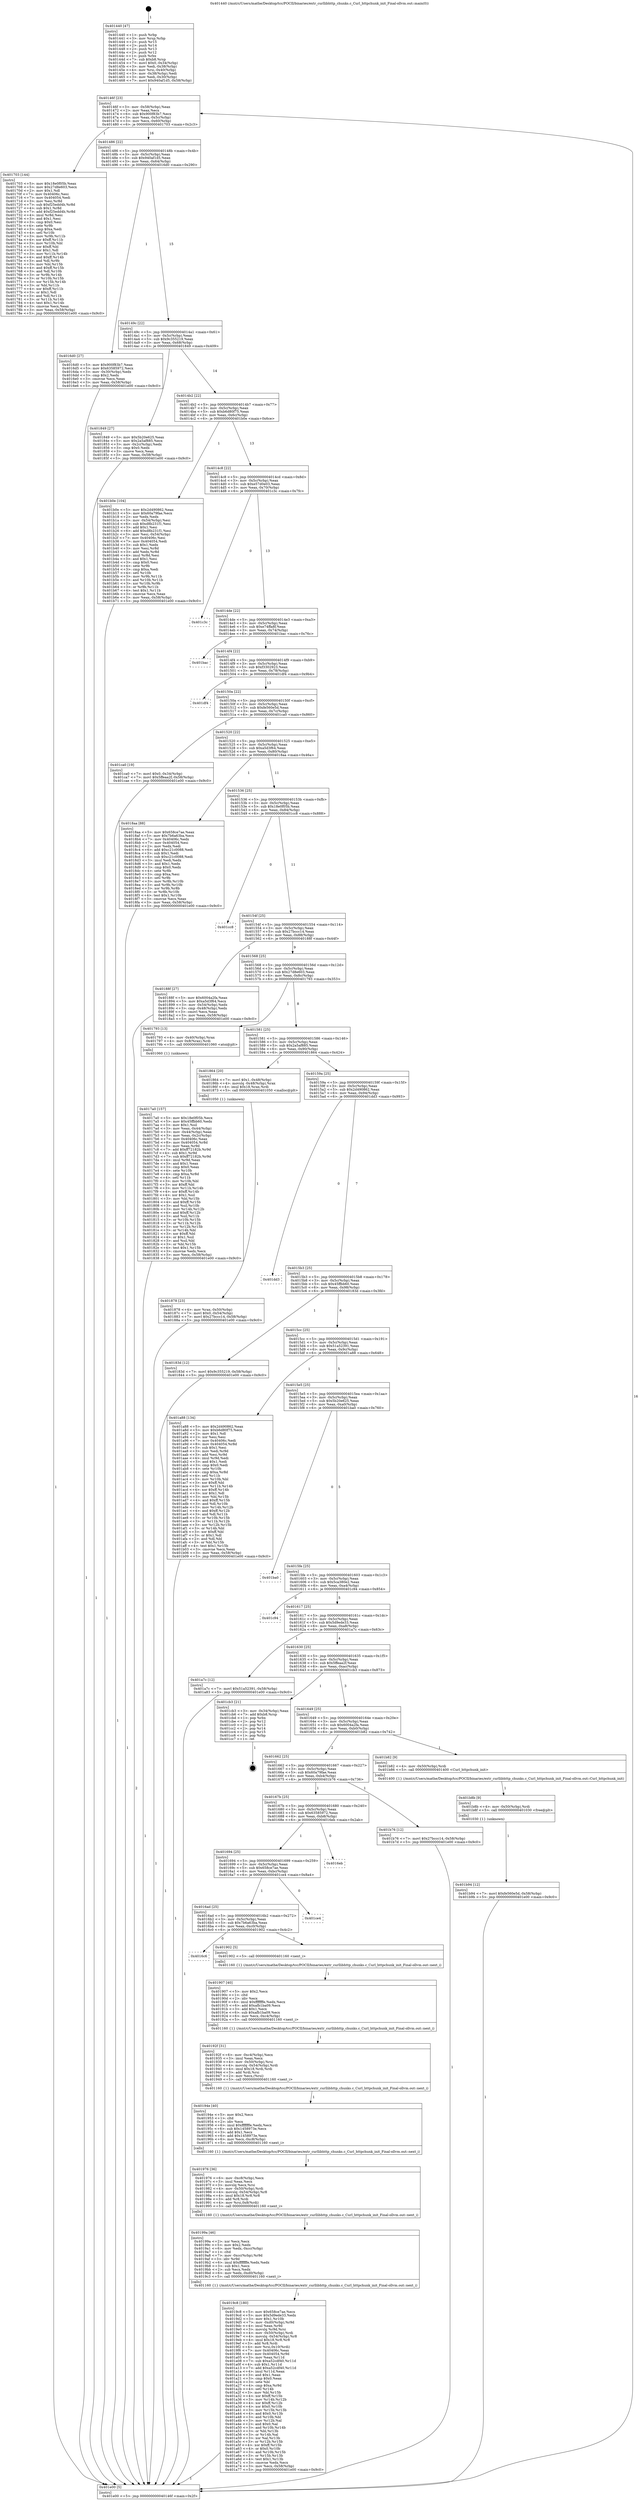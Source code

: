 digraph "0x401440" {
  label = "0x401440 (/mnt/c/Users/mathe/Desktop/tcc/POCII/binaries/extr_curllibhttp_chunks.c_Curl_httpchunk_init_Final-ollvm.out::main(0))"
  labelloc = "t"
  node[shape=record]

  Entry [label="",width=0.3,height=0.3,shape=circle,fillcolor=black,style=filled]
  "0x40146f" [label="{
     0x40146f [23]\l
     | [instrs]\l
     &nbsp;&nbsp;0x40146f \<+3\>: mov -0x58(%rbp),%eax\l
     &nbsp;&nbsp;0x401472 \<+2\>: mov %eax,%ecx\l
     &nbsp;&nbsp;0x401474 \<+6\>: sub $0x900f83b7,%ecx\l
     &nbsp;&nbsp;0x40147a \<+3\>: mov %eax,-0x5c(%rbp)\l
     &nbsp;&nbsp;0x40147d \<+3\>: mov %ecx,-0x60(%rbp)\l
     &nbsp;&nbsp;0x401480 \<+6\>: je 0000000000401703 \<main+0x2c3\>\l
  }"]
  "0x401703" [label="{
     0x401703 [144]\l
     | [instrs]\l
     &nbsp;&nbsp;0x401703 \<+5\>: mov $0x18e0f05b,%eax\l
     &nbsp;&nbsp;0x401708 \<+5\>: mov $0x27d8e603,%ecx\l
     &nbsp;&nbsp;0x40170d \<+2\>: mov $0x1,%dl\l
     &nbsp;&nbsp;0x40170f \<+7\>: mov 0x40406c,%esi\l
     &nbsp;&nbsp;0x401716 \<+7\>: mov 0x404054,%edi\l
     &nbsp;&nbsp;0x40171d \<+3\>: mov %esi,%r8d\l
     &nbsp;&nbsp;0x401720 \<+7\>: sub $0xf25edd4b,%r8d\l
     &nbsp;&nbsp;0x401727 \<+4\>: sub $0x1,%r8d\l
     &nbsp;&nbsp;0x40172b \<+7\>: add $0xf25edd4b,%r8d\l
     &nbsp;&nbsp;0x401732 \<+4\>: imul %r8d,%esi\l
     &nbsp;&nbsp;0x401736 \<+3\>: and $0x1,%esi\l
     &nbsp;&nbsp;0x401739 \<+3\>: cmp $0x0,%esi\l
     &nbsp;&nbsp;0x40173c \<+4\>: sete %r9b\l
     &nbsp;&nbsp;0x401740 \<+3\>: cmp $0xa,%edi\l
     &nbsp;&nbsp;0x401743 \<+4\>: setl %r10b\l
     &nbsp;&nbsp;0x401747 \<+3\>: mov %r9b,%r11b\l
     &nbsp;&nbsp;0x40174a \<+4\>: xor $0xff,%r11b\l
     &nbsp;&nbsp;0x40174e \<+3\>: mov %r10b,%bl\l
     &nbsp;&nbsp;0x401751 \<+3\>: xor $0xff,%bl\l
     &nbsp;&nbsp;0x401754 \<+3\>: xor $0x1,%dl\l
     &nbsp;&nbsp;0x401757 \<+3\>: mov %r11b,%r14b\l
     &nbsp;&nbsp;0x40175a \<+4\>: and $0xff,%r14b\l
     &nbsp;&nbsp;0x40175e \<+3\>: and %dl,%r9b\l
     &nbsp;&nbsp;0x401761 \<+3\>: mov %bl,%r15b\l
     &nbsp;&nbsp;0x401764 \<+4\>: and $0xff,%r15b\l
     &nbsp;&nbsp;0x401768 \<+3\>: and %dl,%r10b\l
     &nbsp;&nbsp;0x40176b \<+3\>: or %r9b,%r14b\l
     &nbsp;&nbsp;0x40176e \<+3\>: or %r10b,%r15b\l
     &nbsp;&nbsp;0x401771 \<+3\>: xor %r15b,%r14b\l
     &nbsp;&nbsp;0x401774 \<+3\>: or %bl,%r11b\l
     &nbsp;&nbsp;0x401777 \<+4\>: xor $0xff,%r11b\l
     &nbsp;&nbsp;0x40177b \<+3\>: or $0x1,%dl\l
     &nbsp;&nbsp;0x40177e \<+3\>: and %dl,%r11b\l
     &nbsp;&nbsp;0x401781 \<+3\>: or %r11b,%r14b\l
     &nbsp;&nbsp;0x401784 \<+4\>: test $0x1,%r14b\l
     &nbsp;&nbsp;0x401788 \<+3\>: cmovne %ecx,%eax\l
     &nbsp;&nbsp;0x40178b \<+3\>: mov %eax,-0x58(%rbp)\l
     &nbsp;&nbsp;0x40178e \<+5\>: jmp 0000000000401e00 \<main+0x9c0\>\l
  }"]
  "0x401486" [label="{
     0x401486 [22]\l
     | [instrs]\l
     &nbsp;&nbsp;0x401486 \<+5\>: jmp 000000000040148b \<main+0x4b\>\l
     &nbsp;&nbsp;0x40148b \<+3\>: mov -0x5c(%rbp),%eax\l
     &nbsp;&nbsp;0x40148e \<+5\>: sub $0x940af1d5,%eax\l
     &nbsp;&nbsp;0x401493 \<+3\>: mov %eax,-0x64(%rbp)\l
     &nbsp;&nbsp;0x401496 \<+6\>: je 00000000004016d0 \<main+0x290\>\l
  }"]
  Exit [label="",width=0.3,height=0.3,shape=circle,fillcolor=black,style=filled,peripheries=2]
  "0x4016d0" [label="{
     0x4016d0 [27]\l
     | [instrs]\l
     &nbsp;&nbsp;0x4016d0 \<+5\>: mov $0x900f83b7,%eax\l
     &nbsp;&nbsp;0x4016d5 \<+5\>: mov $0x63585972,%ecx\l
     &nbsp;&nbsp;0x4016da \<+3\>: mov -0x30(%rbp),%edx\l
     &nbsp;&nbsp;0x4016dd \<+3\>: cmp $0x2,%edx\l
     &nbsp;&nbsp;0x4016e0 \<+3\>: cmovne %ecx,%eax\l
     &nbsp;&nbsp;0x4016e3 \<+3\>: mov %eax,-0x58(%rbp)\l
     &nbsp;&nbsp;0x4016e6 \<+5\>: jmp 0000000000401e00 \<main+0x9c0\>\l
  }"]
  "0x40149c" [label="{
     0x40149c [22]\l
     | [instrs]\l
     &nbsp;&nbsp;0x40149c \<+5\>: jmp 00000000004014a1 \<main+0x61\>\l
     &nbsp;&nbsp;0x4014a1 \<+3\>: mov -0x5c(%rbp),%eax\l
     &nbsp;&nbsp;0x4014a4 \<+5\>: sub $0x9c355219,%eax\l
     &nbsp;&nbsp;0x4014a9 \<+3\>: mov %eax,-0x68(%rbp)\l
     &nbsp;&nbsp;0x4014ac \<+6\>: je 0000000000401849 \<main+0x409\>\l
  }"]
  "0x401e00" [label="{
     0x401e00 [5]\l
     | [instrs]\l
     &nbsp;&nbsp;0x401e00 \<+5\>: jmp 000000000040146f \<main+0x2f\>\l
  }"]
  "0x401440" [label="{
     0x401440 [47]\l
     | [instrs]\l
     &nbsp;&nbsp;0x401440 \<+1\>: push %rbp\l
     &nbsp;&nbsp;0x401441 \<+3\>: mov %rsp,%rbp\l
     &nbsp;&nbsp;0x401444 \<+2\>: push %r15\l
     &nbsp;&nbsp;0x401446 \<+2\>: push %r14\l
     &nbsp;&nbsp;0x401448 \<+2\>: push %r13\l
     &nbsp;&nbsp;0x40144a \<+2\>: push %r12\l
     &nbsp;&nbsp;0x40144c \<+1\>: push %rbx\l
     &nbsp;&nbsp;0x40144d \<+7\>: sub $0xb8,%rsp\l
     &nbsp;&nbsp;0x401454 \<+7\>: movl $0x0,-0x34(%rbp)\l
     &nbsp;&nbsp;0x40145b \<+3\>: mov %edi,-0x38(%rbp)\l
     &nbsp;&nbsp;0x40145e \<+4\>: mov %rsi,-0x40(%rbp)\l
     &nbsp;&nbsp;0x401462 \<+3\>: mov -0x38(%rbp),%edi\l
     &nbsp;&nbsp;0x401465 \<+3\>: mov %edi,-0x30(%rbp)\l
     &nbsp;&nbsp;0x401468 \<+7\>: movl $0x940af1d5,-0x58(%rbp)\l
  }"]
  "0x401b94" [label="{
     0x401b94 [12]\l
     | [instrs]\l
     &nbsp;&nbsp;0x401b94 \<+7\>: movl $0xfe560e5d,-0x58(%rbp)\l
     &nbsp;&nbsp;0x401b9b \<+5\>: jmp 0000000000401e00 \<main+0x9c0\>\l
  }"]
  "0x401849" [label="{
     0x401849 [27]\l
     | [instrs]\l
     &nbsp;&nbsp;0x401849 \<+5\>: mov $0x5b20e625,%eax\l
     &nbsp;&nbsp;0x40184e \<+5\>: mov $0x2a5af885,%ecx\l
     &nbsp;&nbsp;0x401853 \<+3\>: mov -0x2c(%rbp),%edx\l
     &nbsp;&nbsp;0x401856 \<+3\>: cmp $0x0,%edx\l
     &nbsp;&nbsp;0x401859 \<+3\>: cmove %ecx,%eax\l
     &nbsp;&nbsp;0x40185c \<+3\>: mov %eax,-0x58(%rbp)\l
     &nbsp;&nbsp;0x40185f \<+5\>: jmp 0000000000401e00 \<main+0x9c0\>\l
  }"]
  "0x4014b2" [label="{
     0x4014b2 [22]\l
     | [instrs]\l
     &nbsp;&nbsp;0x4014b2 \<+5\>: jmp 00000000004014b7 \<main+0x77\>\l
     &nbsp;&nbsp;0x4014b7 \<+3\>: mov -0x5c(%rbp),%eax\l
     &nbsp;&nbsp;0x4014ba \<+5\>: sub $0xb6d80f75,%eax\l
     &nbsp;&nbsp;0x4014bf \<+3\>: mov %eax,-0x6c(%rbp)\l
     &nbsp;&nbsp;0x4014c2 \<+6\>: je 0000000000401b0e \<main+0x6ce\>\l
  }"]
  "0x401b8b" [label="{
     0x401b8b [9]\l
     | [instrs]\l
     &nbsp;&nbsp;0x401b8b \<+4\>: mov -0x50(%rbp),%rdi\l
     &nbsp;&nbsp;0x401b8f \<+5\>: call 0000000000401030 \<free@plt\>\l
     | [calls]\l
     &nbsp;&nbsp;0x401030 \{1\} (unknown)\l
  }"]
  "0x401b0e" [label="{
     0x401b0e [104]\l
     | [instrs]\l
     &nbsp;&nbsp;0x401b0e \<+5\>: mov $0x2d490862,%eax\l
     &nbsp;&nbsp;0x401b13 \<+5\>: mov $0x60a79fae,%ecx\l
     &nbsp;&nbsp;0x401b18 \<+2\>: xor %edx,%edx\l
     &nbsp;&nbsp;0x401b1a \<+3\>: mov -0x54(%rbp),%esi\l
     &nbsp;&nbsp;0x401b1d \<+6\>: sub $0xd8b231f1,%esi\l
     &nbsp;&nbsp;0x401b23 \<+3\>: add $0x1,%esi\l
     &nbsp;&nbsp;0x401b26 \<+6\>: add $0xd8b231f1,%esi\l
     &nbsp;&nbsp;0x401b2c \<+3\>: mov %esi,-0x54(%rbp)\l
     &nbsp;&nbsp;0x401b2f \<+7\>: mov 0x40406c,%esi\l
     &nbsp;&nbsp;0x401b36 \<+7\>: mov 0x404054,%edi\l
     &nbsp;&nbsp;0x401b3d \<+3\>: sub $0x1,%edx\l
     &nbsp;&nbsp;0x401b40 \<+3\>: mov %esi,%r8d\l
     &nbsp;&nbsp;0x401b43 \<+3\>: add %edx,%r8d\l
     &nbsp;&nbsp;0x401b46 \<+4\>: imul %r8d,%esi\l
     &nbsp;&nbsp;0x401b4a \<+3\>: and $0x1,%esi\l
     &nbsp;&nbsp;0x401b4d \<+3\>: cmp $0x0,%esi\l
     &nbsp;&nbsp;0x401b50 \<+4\>: sete %r9b\l
     &nbsp;&nbsp;0x401b54 \<+3\>: cmp $0xa,%edi\l
     &nbsp;&nbsp;0x401b57 \<+4\>: setl %r10b\l
     &nbsp;&nbsp;0x401b5b \<+3\>: mov %r9b,%r11b\l
     &nbsp;&nbsp;0x401b5e \<+3\>: and %r10b,%r11b\l
     &nbsp;&nbsp;0x401b61 \<+3\>: xor %r10b,%r9b\l
     &nbsp;&nbsp;0x401b64 \<+3\>: or %r9b,%r11b\l
     &nbsp;&nbsp;0x401b67 \<+4\>: test $0x1,%r11b\l
     &nbsp;&nbsp;0x401b6b \<+3\>: cmovne %ecx,%eax\l
     &nbsp;&nbsp;0x401b6e \<+3\>: mov %eax,-0x58(%rbp)\l
     &nbsp;&nbsp;0x401b71 \<+5\>: jmp 0000000000401e00 \<main+0x9c0\>\l
  }"]
  "0x4014c8" [label="{
     0x4014c8 [22]\l
     | [instrs]\l
     &nbsp;&nbsp;0x4014c8 \<+5\>: jmp 00000000004014cd \<main+0x8d\>\l
     &nbsp;&nbsp;0x4014cd \<+3\>: mov -0x5c(%rbp),%eax\l
     &nbsp;&nbsp;0x4014d0 \<+5\>: sub $0xe57d0e03,%eax\l
     &nbsp;&nbsp;0x4014d5 \<+3\>: mov %eax,-0x70(%rbp)\l
     &nbsp;&nbsp;0x4014d8 \<+6\>: je 0000000000401c3c \<main+0x7fc\>\l
  }"]
  "0x4019c8" [label="{
     0x4019c8 [180]\l
     | [instrs]\l
     &nbsp;&nbsp;0x4019c8 \<+5\>: mov $0x658ce7ae,%ecx\l
     &nbsp;&nbsp;0x4019cd \<+5\>: mov $0x5d9ede33,%edx\l
     &nbsp;&nbsp;0x4019d2 \<+3\>: mov $0x1,%r10b\l
     &nbsp;&nbsp;0x4019d5 \<+7\>: mov -0xd0(%rbp),%r9d\l
     &nbsp;&nbsp;0x4019dc \<+4\>: imul %eax,%r9d\l
     &nbsp;&nbsp;0x4019e0 \<+3\>: movslq %r9d,%rsi\l
     &nbsp;&nbsp;0x4019e3 \<+4\>: mov -0x50(%rbp),%rdi\l
     &nbsp;&nbsp;0x4019e7 \<+4\>: movslq -0x54(%rbp),%r8\l
     &nbsp;&nbsp;0x4019eb \<+4\>: imul $0x18,%r8,%r8\l
     &nbsp;&nbsp;0x4019ef \<+3\>: add %r8,%rdi\l
     &nbsp;&nbsp;0x4019f2 \<+4\>: mov %rsi,0x10(%rdi)\l
     &nbsp;&nbsp;0x4019f6 \<+7\>: mov 0x40406c,%eax\l
     &nbsp;&nbsp;0x4019fd \<+8\>: mov 0x404054,%r9d\l
     &nbsp;&nbsp;0x401a05 \<+3\>: mov %eax,%r11d\l
     &nbsp;&nbsp;0x401a08 \<+7\>: sub $0xa52cdf40,%r11d\l
     &nbsp;&nbsp;0x401a0f \<+4\>: sub $0x1,%r11d\l
     &nbsp;&nbsp;0x401a13 \<+7\>: add $0xa52cdf40,%r11d\l
     &nbsp;&nbsp;0x401a1a \<+4\>: imul %r11d,%eax\l
     &nbsp;&nbsp;0x401a1e \<+3\>: and $0x1,%eax\l
     &nbsp;&nbsp;0x401a21 \<+3\>: cmp $0x0,%eax\l
     &nbsp;&nbsp;0x401a24 \<+3\>: sete %bl\l
     &nbsp;&nbsp;0x401a27 \<+4\>: cmp $0xa,%r9d\l
     &nbsp;&nbsp;0x401a2b \<+4\>: setl %r14b\l
     &nbsp;&nbsp;0x401a2f \<+3\>: mov %bl,%r15b\l
     &nbsp;&nbsp;0x401a32 \<+4\>: xor $0xff,%r15b\l
     &nbsp;&nbsp;0x401a36 \<+3\>: mov %r14b,%r12b\l
     &nbsp;&nbsp;0x401a39 \<+4\>: xor $0xff,%r12b\l
     &nbsp;&nbsp;0x401a3d \<+4\>: xor $0x0,%r10b\l
     &nbsp;&nbsp;0x401a41 \<+3\>: mov %r15b,%r13b\l
     &nbsp;&nbsp;0x401a44 \<+4\>: and $0x0,%r13b\l
     &nbsp;&nbsp;0x401a48 \<+3\>: and %r10b,%bl\l
     &nbsp;&nbsp;0x401a4b \<+3\>: mov %r12b,%al\l
     &nbsp;&nbsp;0x401a4e \<+2\>: and $0x0,%al\l
     &nbsp;&nbsp;0x401a50 \<+3\>: and %r10b,%r14b\l
     &nbsp;&nbsp;0x401a53 \<+3\>: or %bl,%r13b\l
     &nbsp;&nbsp;0x401a56 \<+3\>: or %r14b,%al\l
     &nbsp;&nbsp;0x401a59 \<+3\>: xor %al,%r13b\l
     &nbsp;&nbsp;0x401a5c \<+3\>: or %r12b,%r15b\l
     &nbsp;&nbsp;0x401a5f \<+4\>: xor $0xff,%r15b\l
     &nbsp;&nbsp;0x401a63 \<+4\>: or $0x0,%r10b\l
     &nbsp;&nbsp;0x401a67 \<+3\>: and %r10b,%r15b\l
     &nbsp;&nbsp;0x401a6a \<+3\>: or %r15b,%r13b\l
     &nbsp;&nbsp;0x401a6d \<+4\>: test $0x1,%r13b\l
     &nbsp;&nbsp;0x401a71 \<+3\>: cmovne %edx,%ecx\l
     &nbsp;&nbsp;0x401a74 \<+3\>: mov %ecx,-0x58(%rbp)\l
     &nbsp;&nbsp;0x401a77 \<+5\>: jmp 0000000000401e00 \<main+0x9c0\>\l
  }"]
  "0x401c3c" [label="{
     0x401c3c\l
  }", style=dashed]
  "0x4014de" [label="{
     0x4014de [22]\l
     | [instrs]\l
     &nbsp;&nbsp;0x4014de \<+5\>: jmp 00000000004014e3 \<main+0xa3\>\l
     &nbsp;&nbsp;0x4014e3 \<+3\>: mov -0x5c(%rbp),%eax\l
     &nbsp;&nbsp;0x4014e6 \<+5\>: sub $0xe74ffa8f,%eax\l
     &nbsp;&nbsp;0x4014eb \<+3\>: mov %eax,-0x74(%rbp)\l
     &nbsp;&nbsp;0x4014ee \<+6\>: je 0000000000401bac \<main+0x76c\>\l
  }"]
  "0x40199a" [label="{
     0x40199a [46]\l
     | [instrs]\l
     &nbsp;&nbsp;0x40199a \<+2\>: xor %ecx,%ecx\l
     &nbsp;&nbsp;0x40199c \<+5\>: mov $0x2,%edx\l
     &nbsp;&nbsp;0x4019a1 \<+6\>: mov %edx,-0xcc(%rbp)\l
     &nbsp;&nbsp;0x4019a7 \<+1\>: cltd\l
     &nbsp;&nbsp;0x4019a8 \<+7\>: mov -0xcc(%rbp),%r9d\l
     &nbsp;&nbsp;0x4019af \<+3\>: idiv %r9d\l
     &nbsp;&nbsp;0x4019b2 \<+6\>: imul $0xfffffffe,%edx,%edx\l
     &nbsp;&nbsp;0x4019b8 \<+3\>: sub $0x1,%ecx\l
     &nbsp;&nbsp;0x4019bb \<+2\>: sub %ecx,%edx\l
     &nbsp;&nbsp;0x4019bd \<+6\>: mov %edx,-0xd0(%rbp)\l
     &nbsp;&nbsp;0x4019c3 \<+5\>: call 0000000000401160 \<next_i\>\l
     | [calls]\l
     &nbsp;&nbsp;0x401160 \{1\} (/mnt/c/Users/mathe/Desktop/tcc/POCII/binaries/extr_curllibhttp_chunks.c_Curl_httpchunk_init_Final-ollvm.out::next_i)\l
  }"]
  "0x401bac" [label="{
     0x401bac\l
  }", style=dashed]
  "0x4014f4" [label="{
     0x4014f4 [22]\l
     | [instrs]\l
     &nbsp;&nbsp;0x4014f4 \<+5\>: jmp 00000000004014f9 \<main+0xb9\>\l
     &nbsp;&nbsp;0x4014f9 \<+3\>: mov -0x5c(%rbp),%eax\l
     &nbsp;&nbsp;0x4014fc \<+5\>: sub $0xf3302923,%eax\l
     &nbsp;&nbsp;0x401501 \<+3\>: mov %eax,-0x78(%rbp)\l
     &nbsp;&nbsp;0x401504 \<+6\>: je 0000000000401df4 \<main+0x9b4\>\l
  }"]
  "0x401976" [label="{
     0x401976 [36]\l
     | [instrs]\l
     &nbsp;&nbsp;0x401976 \<+6\>: mov -0xc8(%rbp),%ecx\l
     &nbsp;&nbsp;0x40197c \<+3\>: imul %eax,%ecx\l
     &nbsp;&nbsp;0x40197f \<+3\>: movslq %ecx,%rsi\l
     &nbsp;&nbsp;0x401982 \<+4\>: mov -0x50(%rbp),%rdi\l
     &nbsp;&nbsp;0x401986 \<+4\>: movslq -0x54(%rbp),%r8\l
     &nbsp;&nbsp;0x40198a \<+4\>: imul $0x18,%r8,%r8\l
     &nbsp;&nbsp;0x40198e \<+3\>: add %r8,%rdi\l
     &nbsp;&nbsp;0x401991 \<+4\>: mov %rsi,0x8(%rdi)\l
     &nbsp;&nbsp;0x401995 \<+5\>: call 0000000000401160 \<next_i\>\l
     | [calls]\l
     &nbsp;&nbsp;0x401160 \{1\} (/mnt/c/Users/mathe/Desktop/tcc/POCII/binaries/extr_curllibhttp_chunks.c_Curl_httpchunk_init_Final-ollvm.out::next_i)\l
  }"]
  "0x401df4" [label="{
     0x401df4\l
  }", style=dashed]
  "0x40150a" [label="{
     0x40150a [22]\l
     | [instrs]\l
     &nbsp;&nbsp;0x40150a \<+5\>: jmp 000000000040150f \<main+0xcf\>\l
     &nbsp;&nbsp;0x40150f \<+3\>: mov -0x5c(%rbp),%eax\l
     &nbsp;&nbsp;0x401512 \<+5\>: sub $0xfe560e5d,%eax\l
     &nbsp;&nbsp;0x401517 \<+3\>: mov %eax,-0x7c(%rbp)\l
     &nbsp;&nbsp;0x40151a \<+6\>: je 0000000000401ca0 \<main+0x860\>\l
  }"]
  "0x40194e" [label="{
     0x40194e [40]\l
     | [instrs]\l
     &nbsp;&nbsp;0x40194e \<+5\>: mov $0x2,%ecx\l
     &nbsp;&nbsp;0x401953 \<+1\>: cltd\l
     &nbsp;&nbsp;0x401954 \<+2\>: idiv %ecx\l
     &nbsp;&nbsp;0x401956 \<+6\>: imul $0xfffffffe,%edx,%ecx\l
     &nbsp;&nbsp;0x40195c \<+6\>: sub $0x1458973e,%ecx\l
     &nbsp;&nbsp;0x401962 \<+3\>: add $0x1,%ecx\l
     &nbsp;&nbsp;0x401965 \<+6\>: add $0x1458973e,%ecx\l
     &nbsp;&nbsp;0x40196b \<+6\>: mov %ecx,-0xc8(%rbp)\l
     &nbsp;&nbsp;0x401971 \<+5\>: call 0000000000401160 \<next_i\>\l
     | [calls]\l
     &nbsp;&nbsp;0x401160 \{1\} (/mnt/c/Users/mathe/Desktop/tcc/POCII/binaries/extr_curllibhttp_chunks.c_Curl_httpchunk_init_Final-ollvm.out::next_i)\l
  }"]
  "0x401ca0" [label="{
     0x401ca0 [19]\l
     | [instrs]\l
     &nbsp;&nbsp;0x401ca0 \<+7\>: movl $0x0,-0x34(%rbp)\l
     &nbsp;&nbsp;0x401ca7 \<+7\>: movl $0x5ffeaa2f,-0x58(%rbp)\l
     &nbsp;&nbsp;0x401cae \<+5\>: jmp 0000000000401e00 \<main+0x9c0\>\l
  }"]
  "0x401520" [label="{
     0x401520 [22]\l
     | [instrs]\l
     &nbsp;&nbsp;0x401520 \<+5\>: jmp 0000000000401525 \<main+0xe5\>\l
     &nbsp;&nbsp;0x401525 \<+3\>: mov -0x5c(%rbp),%eax\l
     &nbsp;&nbsp;0x401528 \<+5\>: sub $0xa5d3f64,%eax\l
     &nbsp;&nbsp;0x40152d \<+3\>: mov %eax,-0x80(%rbp)\l
     &nbsp;&nbsp;0x401530 \<+6\>: je 00000000004018aa \<main+0x46a\>\l
  }"]
  "0x40192f" [label="{
     0x40192f [31]\l
     | [instrs]\l
     &nbsp;&nbsp;0x40192f \<+6\>: mov -0xc4(%rbp),%ecx\l
     &nbsp;&nbsp;0x401935 \<+3\>: imul %eax,%ecx\l
     &nbsp;&nbsp;0x401938 \<+4\>: mov -0x50(%rbp),%rsi\l
     &nbsp;&nbsp;0x40193c \<+4\>: movslq -0x54(%rbp),%rdi\l
     &nbsp;&nbsp;0x401940 \<+4\>: imul $0x18,%rdi,%rdi\l
     &nbsp;&nbsp;0x401944 \<+3\>: add %rdi,%rsi\l
     &nbsp;&nbsp;0x401947 \<+2\>: mov %ecx,(%rsi)\l
     &nbsp;&nbsp;0x401949 \<+5\>: call 0000000000401160 \<next_i\>\l
     | [calls]\l
     &nbsp;&nbsp;0x401160 \{1\} (/mnt/c/Users/mathe/Desktop/tcc/POCII/binaries/extr_curllibhttp_chunks.c_Curl_httpchunk_init_Final-ollvm.out::next_i)\l
  }"]
  "0x4018aa" [label="{
     0x4018aa [88]\l
     | [instrs]\l
     &nbsp;&nbsp;0x4018aa \<+5\>: mov $0x658ce7ae,%eax\l
     &nbsp;&nbsp;0x4018af \<+5\>: mov $0x7b6a63ba,%ecx\l
     &nbsp;&nbsp;0x4018b4 \<+7\>: mov 0x40406c,%edx\l
     &nbsp;&nbsp;0x4018bb \<+7\>: mov 0x404054,%esi\l
     &nbsp;&nbsp;0x4018c2 \<+2\>: mov %edx,%edi\l
     &nbsp;&nbsp;0x4018c4 \<+6\>: add $0xc21c0088,%edi\l
     &nbsp;&nbsp;0x4018ca \<+3\>: sub $0x1,%edi\l
     &nbsp;&nbsp;0x4018cd \<+6\>: sub $0xc21c0088,%edi\l
     &nbsp;&nbsp;0x4018d3 \<+3\>: imul %edi,%edx\l
     &nbsp;&nbsp;0x4018d6 \<+3\>: and $0x1,%edx\l
     &nbsp;&nbsp;0x4018d9 \<+3\>: cmp $0x0,%edx\l
     &nbsp;&nbsp;0x4018dc \<+4\>: sete %r8b\l
     &nbsp;&nbsp;0x4018e0 \<+3\>: cmp $0xa,%esi\l
     &nbsp;&nbsp;0x4018e3 \<+4\>: setl %r9b\l
     &nbsp;&nbsp;0x4018e7 \<+3\>: mov %r8b,%r10b\l
     &nbsp;&nbsp;0x4018ea \<+3\>: and %r9b,%r10b\l
     &nbsp;&nbsp;0x4018ed \<+3\>: xor %r9b,%r8b\l
     &nbsp;&nbsp;0x4018f0 \<+3\>: or %r8b,%r10b\l
     &nbsp;&nbsp;0x4018f3 \<+4\>: test $0x1,%r10b\l
     &nbsp;&nbsp;0x4018f7 \<+3\>: cmovne %ecx,%eax\l
     &nbsp;&nbsp;0x4018fa \<+3\>: mov %eax,-0x58(%rbp)\l
     &nbsp;&nbsp;0x4018fd \<+5\>: jmp 0000000000401e00 \<main+0x9c0\>\l
  }"]
  "0x401536" [label="{
     0x401536 [25]\l
     | [instrs]\l
     &nbsp;&nbsp;0x401536 \<+5\>: jmp 000000000040153b \<main+0xfb\>\l
     &nbsp;&nbsp;0x40153b \<+3\>: mov -0x5c(%rbp),%eax\l
     &nbsp;&nbsp;0x40153e \<+5\>: sub $0x18e0f05b,%eax\l
     &nbsp;&nbsp;0x401543 \<+6\>: mov %eax,-0x84(%rbp)\l
     &nbsp;&nbsp;0x401549 \<+6\>: je 0000000000401cc8 \<main+0x888\>\l
  }"]
  "0x401907" [label="{
     0x401907 [40]\l
     | [instrs]\l
     &nbsp;&nbsp;0x401907 \<+5\>: mov $0x2,%ecx\l
     &nbsp;&nbsp;0x40190c \<+1\>: cltd\l
     &nbsp;&nbsp;0x40190d \<+2\>: idiv %ecx\l
     &nbsp;&nbsp;0x40190f \<+6\>: imul $0xfffffffe,%edx,%ecx\l
     &nbsp;&nbsp;0x401915 \<+6\>: add $0xafb1ba09,%ecx\l
     &nbsp;&nbsp;0x40191b \<+3\>: add $0x1,%ecx\l
     &nbsp;&nbsp;0x40191e \<+6\>: sub $0xafb1ba09,%ecx\l
     &nbsp;&nbsp;0x401924 \<+6\>: mov %ecx,-0xc4(%rbp)\l
     &nbsp;&nbsp;0x40192a \<+5\>: call 0000000000401160 \<next_i\>\l
     | [calls]\l
     &nbsp;&nbsp;0x401160 \{1\} (/mnt/c/Users/mathe/Desktop/tcc/POCII/binaries/extr_curllibhttp_chunks.c_Curl_httpchunk_init_Final-ollvm.out::next_i)\l
  }"]
  "0x401cc8" [label="{
     0x401cc8\l
  }", style=dashed]
  "0x40154f" [label="{
     0x40154f [25]\l
     | [instrs]\l
     &nbsp;&nbsp;0x40154f \<+5\>: jmp 0000000000401554 \<main+0x114\>\l
     &nbsp;&nbsp;0x401554 \<+3\>: mov -0x5c(%rbp),%eax\l
     &nbsp;&nbsp;0x401557 \<+5\>: sub $0x27bccc14,%eax\l
     &nbsp;&nbsp;0x40155c \<+6\>: mov %eax,-0x88(%rbp)\l
     &nbsp;&nbsp;0x401562 \<+6\>: je 000000000040188f \<main+0x44f\>\l
  }"]
  "0x4016c6" [label="{
     0x4016c6\l
  }", style=dashed]
  "0x40188f" [label="{
     0x40188f [27]\l
     | [instrs]\l
     &nbsp;&nbsp;0x40188f \<+5\>: mov $0x6004a2fa,%eax\l
     &nbsp;&nbsp;0x401894 \<+5\>: mov $0xa5d3f64,%ecx\l
     &nbsp;&nbsp;0x401899 \<+3\>: mov -0x54(%rbp),%edx\l
     &nbsp;&nbsp;0x40189c \<+3\>: cmp -0x48(%rbp),%edx\l
     &nbsp;&nbsp;0x40189f \<+3\>: cmovl %ecx,%eax\l
     &nbsp;&nbsp;0x4018a2 \<+3\>: mov %eax,-0x58(%rbp)\l
     &nbsp;&nbsp;0x4018a5 \<+5\>: jmp 0000000000401e00 \<main+0x9c0\>\l
  }"]
  "0x401568" [label="{
     0x401568 [25]\l
     | [instrs]\l
     &nbsp;&nbsp;0x401568 \<+5\>: jmp 000000000040156d \<main+0x12d\>\l
     &nbsp;&nbsp;0x40156d \<+3\>: mov -0x5c(%rbp),%eax\l
     &nbsp;&nbsp;0x401570 \<+5\>: sub $0x27d8e603,%eax\l
     &nbsp;&nbsp;0x401575 \<+6\>: mov %eax,-0x8c(%rbp)\l
     &nbsp;&nbsp;0x40157b \<+6\>: je 0000000000401793 \<main+0x353\>\l
  }"]
  "0x401902" [label="{
     0x401902 [5]\l
     | [instrs]\l
     &nbsp;&nbsp;0x401902 \<+5\>: call 0000000000401160 \<next_i\>\l
     | [calls]\l
     &nbsp;&nbsp;0x401160 \{1\} (/mnt/c/Users/mathe/Desktop/tcc/POCII/binaries/extr_curllibhttp_chunks.c_Curl_httpchunk_init_Final-ollvm.out::next_i)\l
  }"]
  "0x401793" [label="{
     0x401793 [13]\l
     | [instrs]\l
     &nbsp;&nbsp;0x401793 \<+4\>: mov -0x40(%rbp),%rax\l
     &nbsp;&nbsp;0x401797 \<+4\>: mov 0x8(%rax),%rdi\l
     &nbsp;&nbsp;0x40179b \<+5\>: call 0000000000401060 \<atoi@plt\>\l
     | [calls]\l
     &nbsp;&nbsp;0x401060 \{1\} (unknown)\l
  }"]
  "0x401581" [label="{
     0x401581 [25]\l
     | [instrs]\l
     &nbsp;&nbsp;0x401581 \<+5\>: jmp 0000000000401586 \<main+0x146\>\l
     &nbsp;&nbsp;0x401586 \<+3\>: mov -0x5c(%rbp),%eax\l
     &nbsp;&nbsp;0x401589 \<+5\>: sub $0x2a5af885,%eax\l
     &nbsp;&nbsp;0x40158e \<+6\>: mov %eax,-0x90(%rbp)\l
     &nbsp;&nbsp;0x401594 \<+6\>: je 0000000000401864 \<main+0x424\>\l
  }"]
  "0x4017a0" [label="{
     0x4017a0 [157]\l
     | [instrs]\l
     &nbsp;&nbsp;0x4017a0 \<+5\>: mov $0x18e0f05b,%ecx\l
     &nbsp;&nbsp;0x4017a5 \<+5\>: mov $0x45ffbb60,%edx\l
     &nbsp;&nbsp;0x4017aa \<+3\>: mov $0x1,%sil\l
     &nbsp;&nbsp;0x4017ad \<+3\>: mov %eax,-0x44(%rbp)\l
     &nbsp;&nbsp;0x4017b0 \<+3\>: mov -0x44(%rbp),%eax\l
     &nbsp;&nbsp;0x4017b3 \<+3\>: mov %eax,-0x2c(%rbp)\l
     &nbsp;&nbsp;0x4017b6 \<+7\>: mov 0x40406c,%eax\l
     &nbsp;&nbsp;0x4017bd \<+8\>: mov 0x404054,%r8d\l
     &nbsp;&nbsp;0x4017c5 \<+3\>: mov %eax,%r9d\l
     &nbsp;&nbsp;0x4017c8 \<+7\>: add $0xff72182b,%r9d\l
     &nbsp;&nbsp;0x4017cf \<+4\>: sub $0x1,%r9d\l
     &nbsp;&nbsp;0x4017d3 \<+7\>: sub $0xff72182b,%r9d\l
     &nbsp;&nbsp;0x4017da \<+4\>: imul %r9d,%eax\l
     &nbsp;&nbsp;0x4017de \<+3\>: and $0x1,%eax\l
     &nbsp;&nbsp;0x4017e1 \<+3\>: cmp $0x0,%eax\l
     &nbsp;&nbsp;0x4017e4 \<+4\>: sete %r10b\l
     &nbsp;&nbsp;0x4017e8 \<+4\>: cmp $0xa,%r8d\l
     &nbsp;&nbsp;0x4017ec \<+4\>: setl %r11b\l
     &nbsp;&nbsp;0x4017f0 \<+3\>: mov %r10b,%bl\l
     &nbsp;&nbsp;0x4017f3 \<+3\>: xor $0xff,%bl\l
     &nbsp;&nbsp;0x4017f6 \<+3\>: mov %r11b,%r14b\l
     &nbsp;&nbsp;0x4017f9 \<+4\>: xor $0xff,%r14b\l
     &nbsp;&nbsp;0x4017fd \<+4\>: xor $0x1,%sil\l
     &nbsp;&nbsp;0x401801 \<+3\>: mov %bl,%r15b\l
     &nbsp;&nbsp;0x401804 \<+4\>: and $0xff,%r15b\l
     &nbsp;&nbsp;0x401808 \<+3\>: and %sil,%r10b\l
     &nbsp;&nbsp;0x40180b \<+3\>: mov %r14b,%r12b\l
     &nbsp;&nbsp;0x40180e \<+4\>: and $0xff,%r12b\l
     &nbsp;&nbsp;0x401812 \<+3\>: and %sil,%r11b\l
     &nbsp;&nbsp;0x401815 \<+3\>: or %r10b,%r15b\l
     &nbsp;&nbsp;0x401818 \<+3\>: or %r11b,%r12b\l
     &nbsp;&nbsp;0x40181b \<+3\>: xor %r12b,%r15b\l
     &nbsp;&nbsp;0x40181e \<+3\>: or %r14b,%bl\l
     &nbsp;&nbsp;0x401821 \<+3\>: xor $0xff,%bl\l
     &nbsp;&nbsp;0x401824 \<+4\>: or $0x1,%sil\l
     &nbsp;&nbsp;0x401828 \<+3\>: and %sil,%bl\l
     &nbsp;&nbsp;0x40182b \<+3\>: or %bl,%r15b\l
     &nbsp;&nbsp;0x40182e \<+4\>: test $0x1,%r15b\l
     &nbsp;&nbsp;0x401832 \<+3\>: cmovne %edx,%ecx\l
     &nbsp;&nbsp;0x401835 \<+3\>: mov %ecx,-0x58(%rbp)\l
     &nbsp;&nbsp;0x401838 \<+5\>: jmp 0000000000401e00 \<main+0x9c0\>\l
  }"]
  "0x4016ad" [label="{
     0x4016ad [25]\l
     | [instrs]\l
     &nbsp;&nbsp;0x4016ad \<+5\>: jmp 00000000004016b2 \<main+0x272\>\l
     &nbsp;&nbsp;0x4016b2 \<+3\>: mov -0x5c(%rbp),%eax\l
     &nbsp;&nbsp;0x4016b5 \<+5\>: sub $0x7b6a63ba,%eax\l
     &nbsp;&nbsp;0x4016ba \<+6\>: mov %eax,-0xc0(%rbp)\l
     &nbsp;&nbsp;0x4016c0 \<+6\>: je 0000000000401902 \<main+0x4c2\>\l
  }"]
  "0x401864" [label="{
     0x401864 [20]\l
     | [instrs]\l
     &nbsp;&nbsp;0x401864 \<+7\>: movl $0x1,-0x48(%rbp)\l
     &nbsp;&nbsp;0x40186b \<+4\>: movslq -0x48(%rbp),%rax\l
     &nbsp;&nbsp;0x40186f \<+4\>: imul $0x18,%rax,%rdi\l
     &nbsp;&nbsp;0x401873 \<+5\>: call 0000000000401050 \<malloc@plt\>\l
     | [calls]\l
     &nbsp;&nbsp;0x401050 \{1\} (unknown)\l
  }"]
  "0x40159a" [label="{
     0x40159a [25]\l
     | [instrs]\l
     &nbsp;&nbsp;0x40159a \<+5\>: jmp 000000000040159f \<main+0x15f\>\l
     &nbsp;&nbsp;0x40159f \<+3\>: mov -0x5c(%rbp),%eax\l
     &nbsp;&nbsp;0x4015a2 \<+5\>: sub $0x2d490862,%eax\l
     &nbsp;&nbsp;0x4015a7 \<+6\>: mov %eax,-0x94(%rbp)\l
     &nbsp;&nbsp;0x4015ad \<+6\>: je 0000000000401dd3 \<main+0x993\>\l
  }"]
  "0x401ce4" [label="{
     0x401ce4\l
  }", style=dashed]
  "0x401dd3" [label="{
     0x401dd3\l
  }", style=dashed]
  "0x4015b3" [label="{
     0x4015b3 [25]\l
     | [instrs]\l
     &nbsp;&nbsp;0x4015b3 \<+5\>: jmp 00000000004015b8 \<main+0x178\>\l
     &nbsp;&nbsp;0x4015b8 \<+3\>: mov -0x5c(%rbp),%eax\l
     &nbsp;&nbsp;0x4015bb \<+5\>: sub $0x45ffbb60,%eax\l
     &nbsp;&nbsp;0x4015c0 \<+6\>: mov %eax,-0x98(%rbp)\l
     &nbsp;&nbsp;0x4015c6 \<+6\>: je 000000000040183d \<main+0x3fd\>\l
  }"]
  "0x401694" [label="{
     0x401694 [25]\l
     | [instrs]\l
     &nbsp;&nbsp;0x401694 \<+5\>: jmp 0000000000401699 \<main+0x259\>\l
     &nbsp;&nbsp;0x401699 \<+3\>: mov -0x5c(%rbp),%eax\l
     &nbsp;&nbsp;0x40169c \<+5\>: sub $0x658ce7ae,%eax\l
     &nbsp;&nbsp;0x4016a1 \<+6\>: mov %eax,-0xbc(%rbp)\l
     &nbsp;&nbsp;0x4016a7 \<+6\>: je 0000000000401ce4 \<main+0x8a4\>\l
  }"]
  "0x40183d" [label="{
     0x40183d [12]\l
     | [instrs]\l
     &nbsp;&nbsp;0x40183d \<+7\>: movl $0x9c355219,-0x58(%rbp)\l
     &nbsp;&nbsp;0x401844 \<+5\>: jmp 0000000000401e00 \<main+0x9c0\>\l
  }"]
  "0x4015cc" [label="{
     0x4015cc [25]\l
     | [instrs]\l
     &nbsp;&nbsp;0x4015cc \<+5\>: jmp 00000000004015d1 \<main+0x191\>\l
     &nbsp;&nbsp;0x4015d1 \<+3\>: mov -0x5c(%rbp),%eax\l
     &nbsp;&nbsp;0x4015d4 \<+5\>: sub $0x51a52391,%eax\l
     &nbsp;&nbsp;0x4015d9 \<+6\>: mov %eax,-0x9c(%rbp)\l
     &nbsp;&nbsp;0x4015df \<+6\>: je 0000000000401a88 \<main+0x648\>\l
  }"]
  "0x401878" [label="{
     0x401878 [23]\l
     | [instrs]\l
     &nbsp;&nbsp;0x401878 \<+4\>: mov %rax,-0x50(%rbp)\l
     &nbsp;&nbsp;0x40187c \<+7\>: movl $0x0,-0x54(%rbp)\l
     &nbsp;&nbsp;0x401883 \<+7\>: movl $0x27bccc14,-0x58(%rbp)\l
     &nbsp;&nbsp;0x40188a \<+5\>: jmp 0000000000401e00 \<main+0x9c0\>\l
  }"]
  "0x4016eb" [label="{
     0x4016eb\l
  }", style=dashed]
  "0x401a88" [label="{
     0x401a88 [134]\l
     | [instrs]\l
     &nbsp;&nbsp;0x401a88 \<+5\>: mov $0x2d490862,%eax\l
     &nbsp;&nbsp;0x401a8d \<+5\>: mov $0xb6d80f75,%ecx\l
     &nbsp;&nbsp;0x401a92 \<+2\>: mov $0x1,%dl\l
     &nbsp;&nbsp;0x401a94 \<+2\>: xor %esi,%esi\l
     &nbsp;&nbsp;0x401a96 \<+7\>: mov 0x40406c,%edi\l
     &nbsp;&nbsp;0x401a9d \<+8\>: mov 0x404054,%r8d\l
     &nbsp;&nbsp;0x401aa5 \<+3\>: sub $0x1,%esi\l
     &nbsp;&nbsp;0x401aa8 \<+3\>: mov %edi,%r9d\l
     &nbsp;&nbsp;0x401aab \<+3\>: add %esi,%r9d\l
     &nbsp;&nbsp;0x401aae \<+4\>: imul %r9d,%edi\l
     &nbsp;&nbsp;0x401ab2 \<+3\>: and $0x1,%edi\l
     &nbsp;&nbsp;0x401ab5 \<+3\>: cmp $0x0,%edi\l
     &nbsp;&nbsp;0x401ab8 \<+4\>: sete %r10b\l
     &nbsp;&nbsp;0x401abc \<+4\>: cmp $0xa,%r8d\l
     &nbsp;&nbsp;0x401ac0 \<+4\>: setl %r11b\l
     &nbsp;&nbsp;0x401ac4 \<+3\>: mov %r10b,%bl\l
     &nbsp;&nbsp;0x401ac7 \<+3\>: xor $0xff,%bl\l
     &nbsp;&nbsp;0x401aca \<+3\>: mov %r11b,%r14b\l
     &nbsp;&nbsp;0x401acd \<+4\>: xor $0xff,%r14b\l
     &nbsp;&nbsp;0x401ad1 \<+3\>: xor $0x1,%dl\l
     &nbsp;&nbsp;0x401ad4 \<+3\>: mov %bl,%r15b\l
     &nbsp;&nbsp;0x401ad7 \<+4\>: and $0xff,%r15b\l
     &nbsp;&nbsp;0x401adb \<+3\>: and %dl,%r10b\l
     &nbsp;&nbsp;0x401ade \<+3\>: mov %r14b,%r12b\l
     &nbsp;&nbsp;0x401ae1 \<+4\>: and $0xff,%r12b\l
     &nbsp;&nbsp;0x401ae5 \<+3\>: and %dl,%r11b\l
     &nbsp;&nbsp;0x401ae8 \<+3\>: or %r10b,%r15b\l
     &nbsp;&nbsp;0x401aeb \<+3\>: or %r11b,%r12b\l
     &nbsp;&nbsp;0x401aee \<+3\>: xor %r12b,%r15b\l
     &nbsp;&nbsp;0x401af1 \<+3\>: or %r14b,%bl\l
     &nbsp;&nbsp;0x401af4 \<+3\>: xor $0xff,%bl\l
     &nbsp;&nbsp;0x401af7 \<+3\>: or $0x1,%dl\l
     &nbsp;&nbsp;0x401afa \<+2\>: and %dl,%bl\l
     &nbsp;&nbsp;0x401afc \<+3\>: or %bl,%r15b\l
     &nbsp;&nbsp;0x401aff \<+4\>: test $0x1,%r15b\l
     &nbsp;&nbsp;0x401b03 \<+3\>: cmovne %ecx,%eax\l
     &nbsp;&nbsp;0x401b06 \<+3\>: mov %eax,-0x58(%rbp)\l
     &nbsp;&nbsp;0x401b09 \<+5\>: jmp 0000000000401e00 \<main+0x9c0\>\l
  }"]
  "0x4015e5" [label="{
     0x4015e5 [25]\l
     | [instrs]\l
     &nbsp;&nbsp;0x4015e5 \<+5\>: jmp 00000000004015ea \<main+0x1aa\>\l
     &nbsp;&nbsp;0x4015ea \<+3\>: mov -0x5c(%rbp),%eax\l
     &nbsp;&nbsp;0x4015ed \<+5\>: sub $0x5b20e625,%eax\l
     &nbsp;&nbsp;0x4015f2 \<+6\>: mov %eax,-0xa0(%rbp)\l
     &nbsp;&nbsp;0x4015f8 \<+6\>: je 0000000000401ba0 \<main+0x760\>\l
  }"]
  "0x40167b" [label="{
     0x40167b [25]\l
     | [instrs]\l
     &nbsp;&nbsp;0x40167b \<+5\>: jmp 0000000000401680 \<main+0x240\>\l
     &nbsp;&nbsp;0x401680 \<+3\>: mov -0x5c(%rbp),%eax\l
     &nbsp;&nbsp;0x401683 \<+5\>: sub $0x63585972,%eax\l
     &nbsp;&nbsp;0x401688 \<+6\>: mov %eax,-0xb8(%rbp)\l
     &nbsp;&nbsp;0x40168e \<+6\>: je 00000000004016eb \<main+0x2ab\>\l
  }"]
  "0x401ba0" [label="{
     0x401ba0\l
  }", style=dashed]
  "0x4015fe" [label="{
     0x4015fe [25]\l
     | [instrs]\l
     &nbsp;&nbsp;0x4015fe \<+5\>: jmp 0000000000401603 \<main+0x1c3\>\l
     &nbsp;&nbsp;0x401603 \<+3\>: mov -0x5c(%rbp),%eax\l
     &nbsp;&nbsp;0x401606 \<+5\>: sub $0x5ca380e2,%eax\l
     &nbsp;&nbsp;0x40160b \<+6\>: mov %eax,-0xa4(%rbp)\l
     &nbsp;&nbsp;0x401611 \<+6\>: je 0000000000401c94 \<main+0x854\>\l
  }"]
  "0x401b76" [label="{
     0x401b76 [12]\l
     | [instrs]\l
     &nbsp;&nbsp;0x401b76 \<+7\>: movl $0x27bccc14,-0x58(%rbp)\l
     &nbsp;&nbsp;0x401b7d \<+5\>: jmp 0000000000401e00 \<main+0x9c0\>\l
  }"]
  "0x401c94" [label="{
     0x401c94\l
  }", style=dashed]
  "0x401617" [label="{
     0x401617 [25]\l
     | [instrs]\l
     &nbsp;&nbsp;0x401617 \<+5\>: jmp 000000000040161c \<main+0x1dc\>\l
     &nbsp;&nbsp;0x40161c \<+3\>: mov -0x5c(%rbp),%eax\l
     &nbsp;&nbsp;0x40161f \<+5\>: sub $0x5d9ede33,%eax\l
     &nbsp;&nbsp;0x401624 \<+6\>: mov %eax,-0xa8(%rbp)\l
     &nbsp;&nbsp;0x40162a \<+6\>: je 0000000000401a7c \<main+0x63c\>\l
  }"]
  "0x401662" [label="{
     0x401662 [25]\l
     | [instrs]\l
     &nbsp;&nbsp;0x401662 \<+5\>: jmp 0000000000401667 \<main+0x227\>\l
     &nbsp;&nbsp;0x401667 \<+3\>: mov -0x5c(%rbp),%eax\l
     &nbsp;&nbsp;0x40166a \<+5\>: sub $0x60a79fae,%eax\l
     &nbsp;&nbsp;0x40166f \<+6\>: mov %eax,-0xb4(%rbp)\l
     &nbsp;&nbsp;0x401675 \<+6\>: je 0000000000401b76 \<main+0x736\>\l
  }"]
  "0x401a7c" [label="{
     0x401a7c [12]\l
     | [instrs]\l
     &nbsp;&nbsp;0x401a7c \<+7\>: movl $0x51a52391,-0x58(%rbp)\l
     &nbsp;&nbsp;0x401a83 \<+5\>: jmp 0000000000401e00 \<main+0x9c0\>\l
  }"]
  "0x401630" [label="{
     0x401630 [25]\l
     | [instrs]\l
     &nbsp;&nbsp;0x401630 \<+5\>: jmp 0000000000401635 \<main+0x1f5\>\l
     &nbsp;&nbsp;0x401635 \<+3\>: mov -0x5c(%rbp),%eax\l
     &nbsp;&nbsp;0x401638 \<+5\>: sub $0x5ffeaa2f,%eax\l
     &nbsp;&nbsp;0x40163d \<+6\>: mov %eax,-0xac(%rbp)\l
     &nbsp;&nbsp;0x401643 \<+6\>: je 0000000000401cb3 \<main+0x873\>\l
  }"]
  "0x401b82" [label="{
     0x401b82 [9]\l
     | [instrs]\l
     &nbsp;&nbsp;0x401b82 \<+4\>: mov -0x50(%rbp),%rdi\l
     &nbsp;&nbsp;0x401b86 \<+5\>: call 0000000000401400 \<Curl_httpchunk_init\>\l
     | [calls]\l
     &nbsp;&nbsp;0x401400 \{1\} (/mnt/c/Users/mathe/Desktop/tcc/POCII/binaries/extr_curllibhttp_chunks.c_Curl_httpchunk_init_Final-ollvm.out::Curl_httpchunk_init)\l
  }"]
  "0x401cb3" [label="{
     0x401cb3 [21]\l
     | [instrs]\l
     &nbsp;&nbsp;0x401cb3 \<+3\>: mov -0x34(%rbp),%eax\l
     &nbsp;&nbsp;0x401cb6 \<+7\>: add $0xb8,%rsp\l
     &nbsp;&nbsp;0x401cbd \<+1\>: pop %rbx\l
     &nbsp;&nbsp;0x401cbe \<+2\>: pop %r12\l
     &nbsp;&nbsp;0x401cc0 \<+2\>: pop %r13\l
     &nbsp;&nbsp;0x401cc2 \<+2\>: pop %r14\l
     &nbsp;&nbsp;0x401cc4 \<+2\>: pop %r15\l
     &nbsp;&nbsp;0x401cc6 \<+1\>: pop %rbp\l
     &nbsp;&nbsp;0x401cc7 \<+1\>: ret\l
  }"]
  "0x401649" [label="{
     0x401649 [25]\l
     | [instrs]\l
     &nbsp;&nbsp;0x401649 \<+5\>: jmp 000000000040164e \<main+0x20e\>\l
     &nbsp;&nbsp;0x40164e \<+3\>: mov -0x5c(%rbp),%eax\l
     &nbsp;&nbsp;0x401651 \<+5\>: sub $0x6004a2fa,%eax\l
     &nbsp;&nbsp;0x401656 \<+6\>: mov %eax,-0xb0(%rbp)\l
     &nbsp;&nbsp;0x40165c \<+6\>: je 0000000000401b82 \<main+0x742\>\l
  }"]
  Entry -> "0x401440" [label=" 1"]
  "0x40146f" -> "0x401703" [label=" 1"]
  "0x40146f" -> "0x401486" [label=" 16"]
  "0x401cb3" -> Exit [label=" 1"]
  "0x401486" -> "0x4016d0" [label=" 1"]
  "0x401486" -> "0x40149c" [label=" 15"]
  "0x4016d0" -> "0x401e00" [label=" 1"]
  "0x401440" -> "0x40146f" [label=" 1"]
  "0x401e00" -> "0x40146f" [label=" 16"]
  "0x401703" -> "0x401e00" [label=" 1"]
  "0x401ca0" -> "0x401e00" [label=" 1"]
  "0x40149c" -> "0x401849" [label=" 1"]
  "0x40149c" -> "0x4014b2" [label=" 14"]
  "0x401b94" -> "0x401e00" [label=" 1"]
  "0x4014b2" -> "0x401b0e" [label=" 1"]
  "0x4014b2" -> "0x4014c8" [label=" 13"]
  "0x401b8b" -> "0x401b94" [label=" 1"]
  "0x4014c8" -> "0x401c3c" [label=" 0"]
  "0x4014c8" -> "0x4014de" [label=" 13"]
  "0x401b82" -> "0x401b8b" [label=" 1"]
  "0x4014de" -> "0x401bac" [label=" 0"]
  "0x4014de" -> "0x4014f4" [label=" 13"]
  "0x401b76" -> "0x401e00" [label=" 1"]
  "0x4014f4" -> "0x401df4" [label=" 0"]
  "0x4014f4" -> "0x40150a" [label=" 13"]
  "0x401b0e" -> "0x401e00" [label=" 1"]
  "0x40150a" -> "0x401ca0" [label=" 1"]
  "0x40150a" -> "0x401520" [label=" 12"]
  "0x401a88" -> "0x401e00" [label=" 1"]
  "0x401520" -> "0x4018aa" [label=" 1"]
  "0x401520" -> "0x401536" [label=" 11"]
  "0x401a7c" -> "0x401e00" [label=" 1"]
  "0x401536" -> "0x401cc8" [label=" 0"]
  "0x401536" -> "0x40154f" [label=" 11"]
  "0x4019c8" -> "0x401e00" [label=" 1"]
  "0x40154f" -> "0x40188f" [label=" 2"]
  "0x40154f" -> "0x401568" [label=" 9"]
  "0x40199a" -> "0x4019c8" [label=" 1"]
  "0x401568" -> "0x401793" [label=" 1"]
  "0x401568" -> "0x401581" [label=" 8"]
  "0x401793" -> "0x4017a0" [label=" 1"]
  "0x4017a0" -> "0x401e00" [label=" 1"]
  "0x401976" -> "0x40199a" [label=" 1"]
  "0x401581" -> "0x401864" [label=" 1"]
  "0x401581" -> "0x40159a" [label=" 7"]
  "0x40192f" -> "0x40194e" [label=" 1"]
  "0x40159a" -> "0x401dd3" [label=" 0"]
  "0x40159a" -> "0x4015b3" [label=" 7"]
  "0x401907" -> "0x40192f" [label=" 1"]
  "0x4015b3" -> "0x40183d" [label=" 1"]
  "0x4015b3" -> "0x4015cc" [label=" 6"]
  "0x40183d" -> "0x401e00" [label=" 1"]
  "0x401849" -> "0x401e00" [label=" 1"]
  "0x401864" -> "0x401878" [label=" 1"]
  "0x401878" -> "0x401e00" [label=" 1"]
  "0x40188f" -> "0x401e00" [label=" 2"]
  "0x4018aa" -> "0x401e00" [label=" 1"]
  "0x4016ad" -> "0x4016c6" [label=" 0"]
  "0x4015cc" -> "0x401a88" [label=" 1"]
  "0x4015cc" -> "0x4015e5" [label=" 5"]
  "0x4016ad" -> "0x401902" [label=" 1"]
  "0x4015e5" -> "0x401ba0" [label=" 0"]
  "0x4015e5" -> "0x4015fe" [label=" 5"]
  "0x401694" -> "0x4016ad" [label=" 1"]
  "0x4015fe" -> "0x401c94" [label=" 0"]
  "0x4015fe" -> "0x401617" [label=" 5"]
  "0x401694" -> "0x401ce4" [label=" 0"]
  "0x401617" -> "0x401a7c" [label=" 1"]
  "0x401617" -> "0x401630" [label=" 4"]
  "0x40167b" -> "0x401694" [label=" 1"]
  "0x401630" -> "0x401cb3" [label=" 1"]
  "0x401630" -> "0x401649" [label=" 3"]
  "0x40167b" -> "0x4016eb" [label=" 0"]
  "0x401649" -> "0x401b82" [label=" 1"]
  "0x401649" -> "0x401662" [label=" 2"]
  "0x401902" -> "0x401907" [label=" 1"]
  "0x401662" -> "0x401b76" [label=" 1"]
  "0x401662" -> "0x40167b" [label=" 1"]
  "0x40194e" -> "0x401976" [label=" 1"]
}

